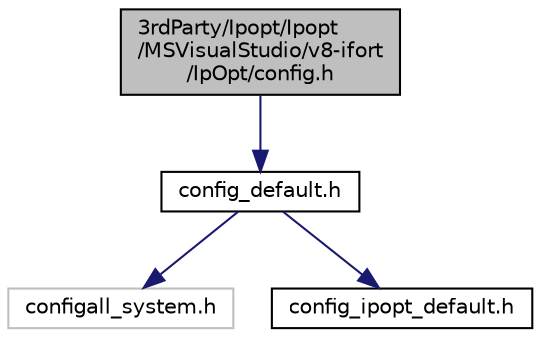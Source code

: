 digraph "3rdParty/Ipopt/Ipopt/MSVisualStudio/v8-ifort/IpOpt/config.h"
{
  edge [fontname="Helvetica",fontsize="10",labelfontname="Helvetica",labelfontsize="10"];
  node [fontname="Helvetica",fontsize="10",shape=record];
  Node0 [label="3rdParty/Ipopt/Ipopt\l/MSVisualStudio/v8-ifort\l/IpOpt/config.h",height=0.2,width=0.4,color="black", fillcolor="grey75", style="filled", fontcolor="black"];
  Node0 -> Node1 [color="midnightblue",fontsize="10",style="solid",fontname="Helvetica"];
  Node1 [label="config_default.h",height=0.2,width=0.4,color="black", fillcolor="white", style="filled",URL="$d3/d66/config__default_8h.html"];
  Node1 -> Node2 [color="midnightblue",fontsize="10",style="solid",fontname="Helvetica"];
  Node2 [label="configall_system.h",height=0.2,width=0.4,color="grey75", fillcolor="white", style="filled"];
  Node1 -> Node3 [color="midnightblue",fontsize="10",style="solid",fontname="Helvetica"];
  Node3 [label="config_ipopt_default.h",height=0.2,width=0.4,color="black", fillcolor="white", style="filled",URL="$d9/dad/config__ipopt__default_8h.html"];
}
